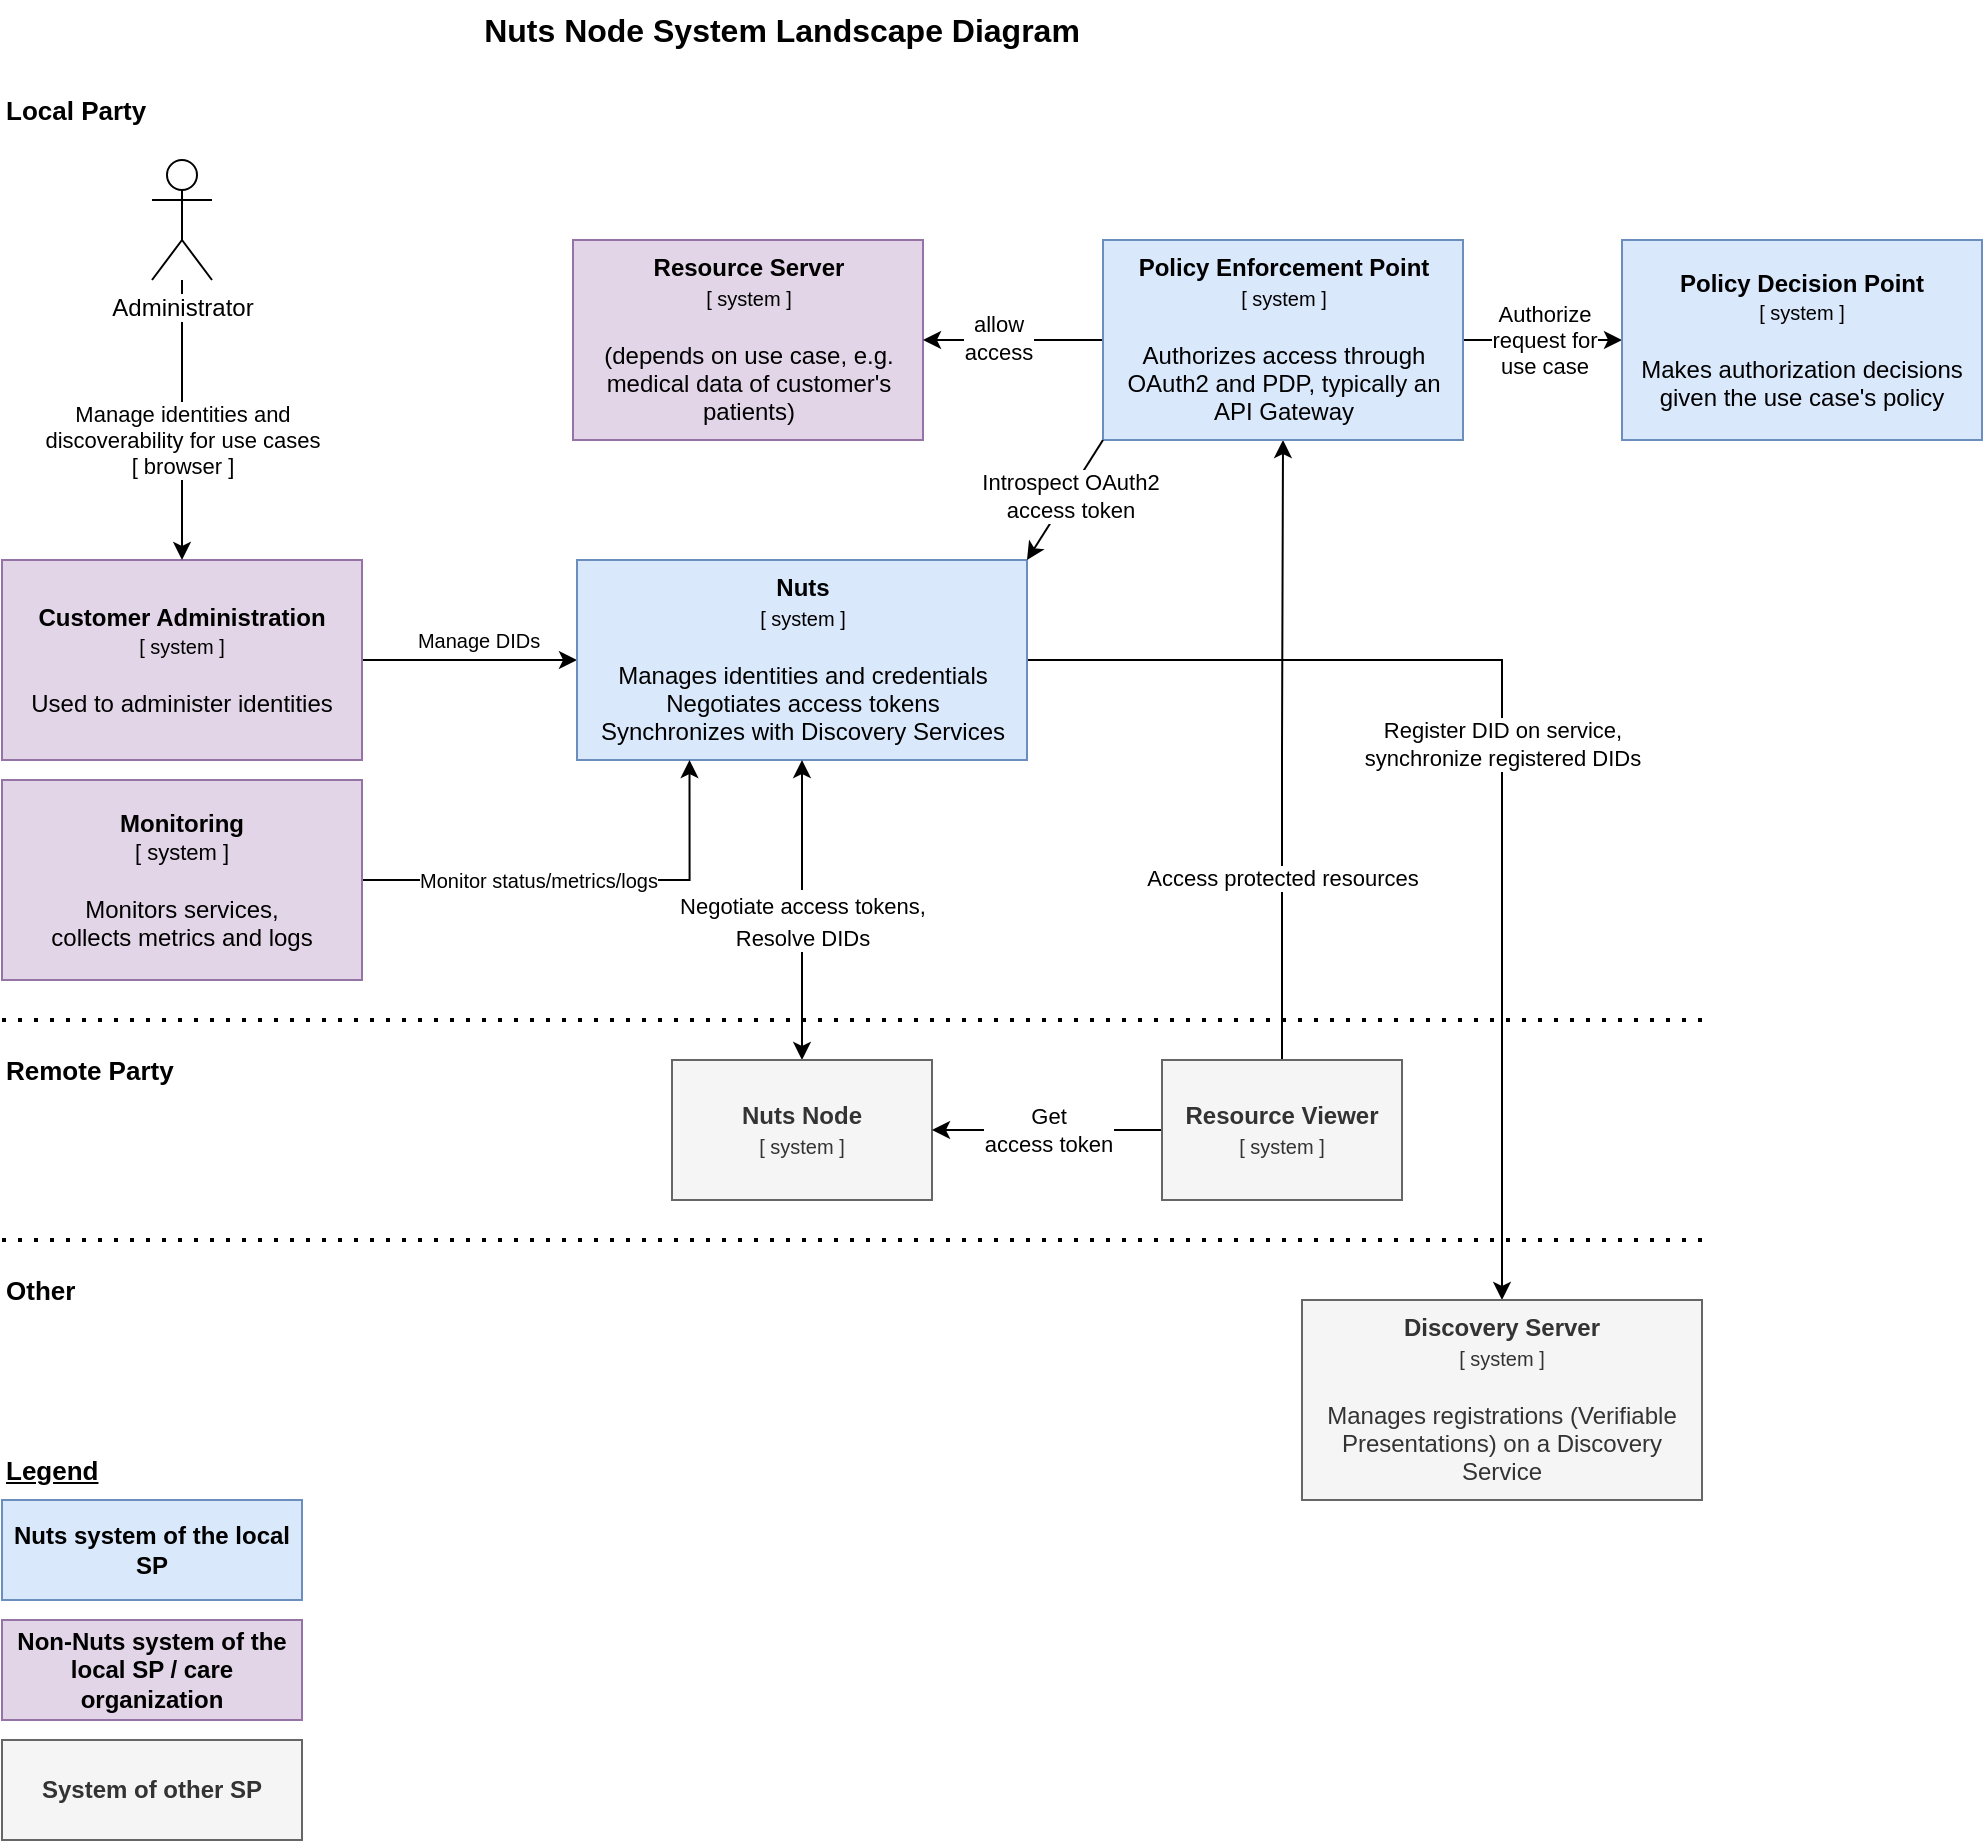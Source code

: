 <mxfile version="24.0.4" type="device" pages="2">
  <diagram id="RsEBuL2j2FxcC2xUAIOb" name="System Landscape Diagram">
    <mxGraphModel dx="1474" dy="1214" grid="1" gridSize="10" guides="1" tooltips="1" connect="1" arrows="1" fold="1" page="1" pageScale="1" pageWidth="827" pageHeight="1169" math="0" shadow="0">
      <root>
        <mxCell id="0" />
        <mxCell id="1" parent="0" />
        <mxCell id="nZr1s_xvxv8HGBcKXtdm-15" value="Manage DIDs" style="edgeStyle=orthogonalEdgeStyle;rounded=0;orthogonalLoop=1;jettySize=auto;html=1;fontSize=10;entryX=0;entryY=0.5;entryDx=0;entryDy=0;" parent="1" source="nZr1s_xvxv8HGBcKXtdm-5" target="nZr1s_xvxv8HGBcKXtdm-13" edge="1">
          <mxGeometry x="0.077" y="10" relative="1" as="geometry">
            <mxPoint x="290" y="340" as="targetPoint" />
            <mxPoint as="offset" />
          </mxGeometry>
        </mxCell>
        <mxCell id="nZr1s_xvxv8HGBcKXtdm-5" value="&lt;b&gt;Customer Administration&lt;br&gt;&lt;/b&gt;&lt;font style=&quot;font-size: 10px;&quot;&gt;[ system ]&lt;/font&gt;&lt;br&gt;&lt;br&gt;Used to administer identities" style="rounded=0;whiteSpace=wrap;html=1;fillColor=#e1d5e7;strokeColor=#9673a6;" parent="1" vertex="1">
          <mxGeometry x="30" y="290" width="180" height="100" as="geometry" />
        </mxCell>
        <mxCell id="WfkWgWw-5861kOZeiU1g-2" value="Register DID on service,&lt;div&gt;synchronize registered DIDs&lt;/div&gt;" style="edgeStyle=orthogonalEdgeStyle;rounded=0;orthogonalLoop=1;jettySize=auto;html=1;entryX=0.5;entryY=0;entryDx=0;entryDy=0;" edge="1" parent="1" source="nZr1s_xvxv8HGBcKXtdm-13" target="nxW3UQs6Lxfz1vIE0hKA-1">
          <mxGeometry relative="1" as="geometry">
            <mxPoint x="675" y="340" as="targetPoint" />
          </mxGeometry>
        </mxCell>
        <mxCell id="nZr1s_xvxv8HGBcKXtdm-13" value="&lt;b&gt;Nuts&lt;br&gt;&lt;/b&gt;&lt;font style=&quot;font-size: 10px;&quot;&gt;[ system ]&lt;/font&gt;&lt;br&gt;&lt;br&gt;Manages identities and credentials&lt;div&gt;Negotiates access tokens&lt;/div&gt;&lt;div&gt;Synchronizes with Discovery Services&lt;/div&gt;" style="rounded=0;whiteSpace=wrap;html=1;fillColor=#dae8fc;strokeColor=#6c8ebf;" parent="1" vertex="1">
          <mxGeometry x="317.5" y="290" width="225" height="100" as="geometry" />
        </mxCell>
        <mxCell id="nZr1s_xvxv8HGBcKXtdm-16" value="&lt;font style=&quot;&quot;&gt;&lt;b&gt;Resource Server&lt;br&gt;&lt;/b&gt;&lt;/font&gt;&lt;font style=&quot;font-size: 10px;&quot;&gt;[ system ]&lt;/font&gt;&lt;br&gt;&lt;br&gt;(depends on use case, e.g. medical data of customer&#39;s patients)" style="rounded=0;whiteSpace=wrap;html=1;fillColor=#e1d5e7;strokeColor=#9673a6;" parent="1" vertex="1">
          <mxGeometry x="315.5" y="130" width="175" height="100" as="geometry" />
        </mxCell>
        <mxCell id="nZr1s_xvxv8HGBcKXtdm-25" value="" style="edgeStyle=orthogonalEdgeStyle;rounded=0;orthogonalLoop=1;jettySize=auto;html=1;fontSize=10;entryX=0.5;entryY=0;entryDx=0;entryDy=0;" parent="1" source="nZr1s_xvxv8HGBcKXtdm-22" target="nZr1s_xvxv8HGBcKXtdm-5" edge="1">
          <mxGeometry relative="1" as="geometry">
            <mxPoint x="115" y="230" as="targetPoint" />
          </mxGeometry>
        </mxCell>
        <mxCell id="nZr1s_xvxv8HGBcKXtdm-26" value="&lt;font style=&quot;font-size: 11px;&quot;&gt;Manage identities and&lt;div style=&quot;font-size: 10px;&quot;&gt;&lt;font style=&quot;font-size: 11px;&quot;&gt;discoverability for use cases&lt;br&gt;[ browser ]&lt;/font&gt;&lt;/div&gt;&lt;/font&gt;" style="edgeLabel;html=1;align=center;verticalAlign=middle;resizable=0;points=[];fontSize=10;" parent="nZr1s_xvxv8HGBcKXtdm-25" vertex="1" connectable="0">
          <mxGeometry x="-0.086" y="2" relative="1" as="geometry">
            <mxPoint x="-2" y="16" as="offset" />
          </mxGeometry>
        </mxCell>
        <mxCell id="nZr1s_xvxv8HGBcKXtdm-22" value="&lt;span style=&quot;background-color: rgb(255, 255, 255);&quot;&gt;Administrator&lt;br&gt;&lt;/span&gt;" style="shape=umlActor;verticalLabelPosition=bottom;verticalAlign=top;html=1;outlineConnect=0;" parent="1" vertex="1">
          <mxGeometry x="105" y="90" width="30" height="60" as="geometry" />
        </mxCell>
        <mxCell id="nZr1s_xvxv8HGBcKXtdm-28" value="Local Party" style="text;html=1;strokeColor=none;fillColor=none;align=left;verticalAlign=middle;whiteSpace=wrap;rounded=0;dashed=1;fontSize=13;fontStyle=1" parent="1" vertex="1">
          <mxGeometry x="30" y="50" width="180" height="30" as="geometry" />
        </mxCell>
        <mxCell id="nZr1s_xvxv8HGBcKXtdm-35" value="&lt;span style=&quot;font-size: 11px;&quot;&gt;Access protected resources&lt;/span&gt;" style="edgeStyle=orthogonalEdgeStyle;rounded=0;orthogonalLoop=1;jettySize=auto;html=1;fontSize=10;exitX=0.5;exitY=0;exitDx=0;exitDy=0;" parent="1" source="nZr1s_xvxv8HGBcKXtdm-38" target="Q3GsZa3JKKng3efH_Hw1-3" edge="1">
          <mxGeometry x="-0.412" relative="1" as="geometry">
            <mxPoint x="690" y="490" as="targetPoint" />
            <mxPoint as="offset" />
            <mxPoint x="840" y="520" as="sourcePoint" />
          </mxGeometry>
        </mxCell>
        <mxCell id="nZr1s_xvxv8HGBcKXtdm-46" value="&lt;span style=&quot;font-size: 11px;&quot;&gt;Negotiate access tokens,&lt;/span&gt;&lt;div&gt;&lt;span style=&quot;font-size: 11px;&quot;&gt;Resolve DIDs&lt;/span&gt;&lt;/div&gt;" style="edgeStyle=orthogonalEdgeStyle;rounded=0;orthogonalLoop=1;jettySize=auto;html=1;fontSize=13;entryX=0.5;entryY=1;entryDx=0;entryDy=0;startArrow=classic;startFill=1;" parent="1" source="nZr1s_xvxv8HGBcKXtdm-37" target="nZr1s_xvxv8HGBcKXtdm-13" edge="1">
          <mxGeometry x="-0.067" relative="1" as="geometry">
            <mxPoint x="430" y="450" as="targetPoint" />
            <mxPoint as="offset" />
          </mxGeometry>
        </mxCell>
        <mxCell id="nZr1s_xvxv8HGBcKXtdm-37" value="&lt;b&gt;Nuts Node&lt;br&gt;&lt;/b&gt;&lt;font style=&quot;font-size: 10px;&quot;&gt;[ system ]&lt;/font&gt;" style="rounded=0;whiteSpace=wrap;html=1;fillColor=#f5f5f5;strokeColor=#666666;fontColor=#333333;" parent="1" vertex="1">
          <mxGeometry x="365" y="540" width="130" height="70" as="geometry" />
        </mxCell>
        <mxCell id="Q3GsZa3JKKng3efH_Hw1-5" value="Get&lt;div&gt;access token&lt;/div&gt;" style="edgeStyle=orthogonalEdgeStyle;rounded=0;orthogonalLoop=1;jettySize=auto;html=1;" edge="1" parent="1" source="nZr1s_xvxv8HGBcKXtdm-38" target="nZr1s_xvxv8HGBcKXtdm-37">
          <mxGeometry relative="1" as="geometry" />
        </mxCell>
        <mxCell id="nZr1s_xvxv8HGBcKXtdm-38" value="&lt;font style=&quot;&quot;&gt;&lt;b&gt;Resource Viewer&lt;br&gt;&lt;/b&gt;&lt;/font&gt;&lt;font style=&quot;font-size: 10px;&quot;&gt;[ system ]&lt;/font&gt;" style="rounded=0;whiteSpace=wrap;html=1;fillColor=#f5f5f5;strokeColor=#666666;fontColor=#333333;" parent="1" vertex="1">
          <mxGeometry x="610" y="540" width="120" height="70" as="geometry" />
        </mxCell>
        <mxCell id="nZr1s_xvxv8HGBcKXtdm-43" value="Remote Party" style="text;html=1;strokeColor=none;fillColor=none;align=left;verticalAlign=middle;whiteSpace=wrap;rounded=0;dashed=1;fontSize=13;fontStyle=1" parent="1" vertex="1">
          <mxGeometry x="30" y="530" width="220" height="30" as="geometry" />
        </mxCell>
        <mxCell id="nZr1s_xvxv8HGBcKXtdm-47" value="" style="endArrow=none;dashed=1;html=1;dashPattern=1 3;strokeWidth=2;rounded=0;fontSize=13;" parent="1" edge="1">
          <mxGeometry width="50" height="50" relative="1" as="geometry">
            <mxPoint x="30" y="520" as="sourcePoint" />
            <mxPoint x="880" y="520" as="targetPoint" />
          </mxGeometry>
        </mxCell>
        <mxCell id="nZr1s_xvxv8HGBcKXtdm-50" value="&lt;b&gt;System of other SP&lt;/b&gt;" style="rounded=0;whiteSpace=wrap;html=1;fillColor=#f5f5f5;strokeColor=#666666;fontColor=#333333;" parent="1" vertex="1">
          <mxGeometry x="30" y="880" width="150" height="50" as="geometry" />
        </mxCell>
        <mxCell id="nZr1s_xvxv8HGBcKXtdm-51" value="Legend" style="text;html=1;strokeColor=none;fillColor=none;align=left;verticalAlign=middle;whiteSpace=wrap;rounded=0;dashed=1;fontSize=13;fontStyle=5" parent="1" vertex="1">
          <mxGeometry x="30" y="730" width="140" height="30" as="geometry" />
        </mxCell>
        <mxCell id="nZr1s_xvxv8HGBcKXtdm-53" value="&lt;b&gt;Non-Nuts system of the local SP / care organization&lt;/b&gt;" style="rounded=0;whiteSpace=wrap;html=1;fillColor=#e1d5e7;strokeColor=#9673a6;" parent="1" vertex="1">
          <mxGeometry x="30" y="820" width="150" height="50" as="geometry" />
        </mxCell>
        <mxCell id="7HOEhPl6AeZOWrZ2KhyJ-1" value="&lt;b&gt;Nuts system of the local SP&lt;/b&gt;" style="rounded=0;whiteSpace=wrap;html=1;fillColor=#dae8fc;strokeColor=#6c8ebf;" parent="1" vertex="1">
          <mxGeometry x="30" y="760" width="150" height="50" as="geometry" />
        </mxCell>
        <mxCell id="I-DHWrx8JUp1F3W_3w0v-1" value="&lt;b&gt;Nuts Node System Landscape Diagram&lt;/b&gt;" style="text;html=1;strokeColor=none;fillColor=none;align=center;verticalAlign=middle;whiteSpace=wrap;rounded=0;fontSize=16;" parent="1" vertex="1">
          <mxGeometry x="200" y="10" width="440" height="30" as="geometry" />
        </mxCell>
        <mxCell id="TUtzicrxZ2ia3vebERb_-4" value="" style="edgeStyle=orthogonalEdgeStyle;rounded=0;jumpStyle=arc;orthogonalLoop=1;jettySize=auto;html=1;fontSize=10;strokeWidth=1;entryX=0.25;entryY=1;entryDx=0;entryDy=0;" parent="1" source="lqj40UPQKe0FeM-HE5OF-1" target="nZr1s_xvxv8HGBcKXtdm-13" edge="1">
          <mxGeometry relative="1" as="geometry">
            <mxPoint x="320" y="450" as="targetPoint" />
          </mxGeometry>
        </mxCell>
        <mxCell id="TUtzicrxZ2ia3vebERb_-5" value="Monitor status/metrics/logs" style="edgeLabel;html=1;align=center;verticalAlign=middle;resizable=0;points=[];fontSize=10;" parent="TUtzicrxZ2ia3vebERb_-4" vertex="1" connectable="0">
          <mxGeometry x="-0.22" relative="1" as="geometry">
            <mxPoint as="offset" />
          </mxGeometry>
        </mxCell>
        <mxCell id="lqj40UPQKe0FeM-HE5OF-1" value="&lt;b&gt;Monitoring&lt;br&gt;&lt;/b&gt;&lt;font style=&quot;font-size: 11px;&quot;&gt;&lt;font style=&quot;font-size: 11px;&quot;&gt;[ system ]&lt;/font&gt;&lt;br&gt;&lt;/font&gt;&lt;br&gt;Monitors services,&lt;br&gt;collects metrics and logs" style="rounded=0;whiteSpace=wrap;html=1;fillColor=#e1d5e7;strokeColor=#9673a6;" parent="1" vertex="1">
          <mxGeometry x="30" y="400" width="180" height="100" as="geometry" />
        </mxCell>
        <mxCell id="Q3GsZa3JKKng3efH_Hw1-4" value="" style="edgeStyle=orthogonalEdgeStyle;rounded=0;orthogonalLoop=1;jettySize=auto;html=1;entryX=1;entryY=0.5;entryDx=0;entryDy=0;" edge="1" parent="1" source="Q3GsZa3JKKng3efH_Hw1-3" target="nZr1s_xvxv8HGBcKXtdm-16">
          <mxGeometry relative="1" as="geometry" />
        </mxCell>
        <mxCell id="QaRcAgpuvo49QnjbLQMJ-8" value="allow&lt;div&gt;access&lt;/div&gt;" style="edgeLabel;html=1;align=center;verticalAlign=middle;resizable=0;points=[];" vertex="1" connectable="0" parent="Q3GsZa3JKKng3efH_Hw1-4">
          <mxGeometry x="0.178" y="-1" relative="1" as="geometry">
            <mxPoint as="offset" />
          </mxGeometry>
        </mxCell>
        <mxCell id="QaRcAgpuvo49QnjbLQMJ-12" value="Authorize&lt;div&gt;request for&lt;/div&gt;&lt;div&gt;use case&lt;/div&gt;" style="edgeStyle=orthogonalEdgeStyle;rounded=0;orthogonalLoop=1;jettySize=auto;html=1;" edge="1" parent="1" source="Q3GsZa3JKKng3efH_Hw1-3" target="QaRcAgpuvo49QnjbLQMJ-7">
          <mxGeometry relative="1" as="geometry" />
        </mxCell>
        <mxCell id="Q3GsZa3JKKng3efH_Hw1-3" value="&lt;font style=&quot;&quot;&gt;&lt;b&gt;Policy Enforcement Point&lt;/b&gt;&lt;/font&gt;&lt;div&gt;&lt;font style=&quot;font-size: 10px;&quot;&gt;[ system ]&lt;/font&gt;&lt;br&gt;&lt;br&gt;Authorizes access through OAuth2 and PDP, typically an API Gateway&lt;/div&gt;" style="rounded=0;whiteSpace=wrap;html=1;fillColor=#dae8fc;strokeColor=#6c8ebf;" vertex="1" parent="1">
          <mxGeometry x="580.5" y="130" width="180" height="100" as="geometry" />
        </mxCell>
        <mxCell id="nxW3UQs6Lxfz1vIE0hKA-1" value="&lt;font style=&quot;&quot;&gt;&lt;b&gt;Discovery Server&lt;br&gt;&lt;/b&gt;&lt;/font&gt;&lt;font style=&quot;font-size: 10px;&quot;&gt;[ system ]&lt;/font&gt;&lt;div&gt;&lt;font style=&quot;font-size: 10px;&quot;&gt;&lt;br&gt;&lt;/font&gt;&lt;/div&gt;&lt;div&gt;&lt;font style=&quot;font-size: 10px;&quot;&gt;&lt;span style=&quot;font-size: 12px;&quot;&gt;Manages registrations (Verifiable Presentations) on a Discovery Service&lt;/span&gt;&lt;br&gt;&lt;/font&gt;&lt;/div&gt;" style="rounded=0;whiteSpace=wrap;html=1;fillColor=#f5f5f5;strokeColor=#666666;fontColor=#333333;" vertex="1" parent="1">
          <mxGeometry x="680" y="660" width="200" height="100" as="geometry" />
        </mxCell>
        <mxCell id="QaRcAgpuvo49QnjbLQMJ-5" value="Other" style="text;html=1;strokeColor=none;fillColor=none;align=left;verticalAlign=middle;whiteSpace=wrap;rounded=0;dashed=1;fontSize=13;fontStyle=1" vertex="1" parent="1">
          <mxGeometry x="30" y="640" width="220" height="30" as="geometry" />
        </mxCell>
        <mxCell id="QaRcAgpuvo49QnjbLQMJ-6" value="" style="endArrow=none;dashed=1;html=1;dashPattern=1 3;strokeWidth=2;rounded=0;fontSize=13;" edge="1" parent="1">
          <mxGeometry width="50" height="50" relative="1" as="geometry">
            <mxPoint x="30" y="630" as="sourcePoint" />
            <mxPoint x="880" y="630" as="targetPoint" />
          </mxGeometry>
        </mxCell>
        <mxCell id="QaRcAgpuvo49QnjbLQMJ-7" value="&lt;font style=&quot;&quot;&gt;&lt;b&gt;Policy Decision Point&lt;/b&gt;&lt;/font&gt;&lt;div&gt;&lt;font style=&quot;font-size: 10px;&quot;&gt;[ system ]&lt;/font&gt;&lt;br&gt;&lt;br&gt;Makes authorization decisions given the use case&#39;s policy&lt;/div&gt;" style="rounded=0;whiteSpace=wrap;html=1;fillColor=#dae8fc;strokeColor=#6c8ebf;" vertex="1" parent="1">
          <mxGeometry x="840" y="130" width="180" height="100" as="geometry" />
        </mxCell>
        <mxCell id="QaRcAgpuvo49QnjbLQMJ-10" value="" style="endArrow=classic;html=1;rounded=0;entryX=1;entryY=0;entryDx=0;entryDy=0;exitX=0;exitY=1;exitDx=0;exitDy=0;" edge="1" parent="1" source="Q3GsZa3JKKng3efH_Hw1-3" target="nZr1s_xvxv8HGBcKXtdm-13">
          <mxGeometry width="50" height="50" relative="1" as="geometry">
            <mxPoint x="680" y="310" as="sourcePoint" />
            <mxPoint x="600" y="270" as="targetPoint" />
          </mxGeometry>
        </mxCell>
        <mxCell id="QaRcAgpuvo49QnjbLQMJ-11" value="Introspect OAuth2&lt;div&gt;access token&lt;/div&gt;" style="edgeLabel;html=1;align=center;verticalAlign=middle;resizable=0;points=[];" vertex="1" connectable="0" parent="QaRcAgpuvo49QnjbLQMJ-10">
          <mxGeometry x="-0.085" y="1" relative="1" as="geometry">
            <mxPoint as="offset" />
          </mxGeometry>
        </mxCell>
      </root>
    </mxGraphModel>
  </diagram>
  <diagram id="V-6K89S_kqe5WIdJ8vyh" name="Container Diagram">
    <mxGraphModel dx="1474" dy="1214" grid="1" gridSize="10" guides="1" tooltips="1" connect="1" arrows="1" fold="1" page="1" pageScale="1" pageWidth="827" pageHeight="1169" math="0" shadow="0">
      <root>
        <mxCell id="0" />
        <mxCell id="1" parent="0" />
        <mxCell id="x2Qut-l0ZhKx_QRdccFG-1" value="&lt;font style=&quot;font-size: 11px;&quot;&gt;Manage DIDs&lt;br&gt;[ HTTP: :8081 ]&lt;/font&gt;" style="edgeStyle=orthogonalEdgeStyle;rounded=0;orthogonalLoop=1;jettySize=auto;html=1;fontSize=10;entryX=0.002;entryY=0.1;entryDx=0;entryDy=0;entryPerimeter=0;" parent="1" source="x2Qut-l0ZhKx_QRdccFG-2" target="x2Qut-l0ZhKx_QRdccFG-8" edge="1">
          <mxGeometry relative="1" as="geometry">
            <mxPoint x="290" y="613" as="targetPoint" />
          </mxGeometry>
        </mxCell>
        <mxCell id="x2Qut-l0ZhKx_QRdccFG-2" value="&lt;b&gt;Administration&lt;br&gt;&lt;/b&gt;&lt;font style=&quot;font-size: 11px;&quot;&gt;&lt;font style=&quot;font-size: 11px;&quot;&gt;[ system ]&lt;/font&gt;&lt;br&gt;&lt;/font&gt;&lt;br&gt;Used to administer identities" style="rounded=0;whiteSpace=wrap;html=1;fillColor=#e1d5e7;strokeColor=#9673a6;" parent="1" vertex="1">
          <mxGeometry x="25" y="523" width="180" height="100" as="geometry" />
        </mxCell>
        <mxCell id="ehPlBRrDmDGYRuR8fdLt-12" value="" style="edgeStyle=orthogonalEdgeStyle;rounded=0;orthogonalLoop=1;jettySize=auto;html=1;fontSize=11;strokeWidth=1;exitX=0.119;exitY=1.03;exitDx=0;exitDy=0;entryX=0.5;entryY=0;entryDx=0;entryDy=0;entryPerimeter=0;exitPerimeter=0;" parent="1" source="x2Qut-l0ZhKx_QRdccFG-8" target="_RRxC_tLSVQTTaB8x7Jw-8" edge="1">
          <mxGeometry relative="1" as="geometry">
            <mxPoint x="465" y="663" as="sourcePoint" />
          </mxGeometry>
        </mxCell>
        <mxCell id="IOCf1MQmqLf0axdGfr9W-4" value="Store/use private keys of &lt;br&gt;DID documents&lt;br&gt;[ HTTP ]" style="edgeStyle=orthogonalEdgeStyle;rounded=0;jumpStyle=arc;orthogonalLoop=1;jettySize=auto;html=1;fontSize=10;startArrow=none;startFill=0;strokeWidth=1;exitX=0.519;exitY=1.02;exitDx=0;exitDy=0;exitPerimeter=0;entryX=0.5;entryY=0;entryDx=0;entryDy=0;entryPerimeter=0;" parent="1" source="x2Qut-l0ZhKx_QRdccFG-8" target="IOCf1MQmqLf0axdGfr9W-2" edge="1">
          <mxGeometry x="0.176" relative="1" as="geometry">
            <mxPoint x="535" y="743" as="targetPoint" />
            <mxPoint as="offset" />
            <Array as="points">
              <mxPoint x="558" y="693" />
              <mxPoint x="559" y="693" />
            </Array>
          </mxGeometry>
        </mxCell>
        <mxCell id="nRIUPZkFJP7h9maNa5DA-3" style="edgeStyle=orthogonalEdgeStyle;rounded=0;jumpStyle=arc;orthogonalLoop=1;jettySize=auto;html=1;fontSize=11;startArrow=none;startFill=0;strokeWidth=1;exitX=0.902;exitY=0.995;exitDx=0;exitDy=0;exitPerimeter=0;entryX=0.25;entryY=0;entryDx=0;entryDy=0;" parent="1" source="x2Qut-l0ZhKx_QRdccFG-8" target="O-EjuFgS05vvKBtpSWUI-1" edge="1">
          <mxGeometry relative="1" as="geometry" />
        </mxCell>
        <mxCell id="nRIUPZkFJP7h9maNa5DA-4" value="OAuth2 flows,&lt;div&gt;DID resolving&lt;br&gt;[ HTTPS ]&lt;/div&gt;" style="edgeLabel;html=1;align=center;verticalAlign=middle;resizable=0;points=[];fontSize=11;" parent="nRIUPZkFJP7h9maNa5DA-3" vertex="1" connectable="0">
          <mxGeometry x="-0.174" y="3" relative="1" as="geometry">
            <mxPoint x="-11" y="-9" as="offset" />
          </mxGeometry>
        </mxCell>
        <mxCell id="kTtKYcXZKeHEBj9DDNKn-14" value="Register DID on service,&lt;div&gt;synchronize registered DIDs&lt;/div&gt;" style="edgeStyle=orthogonalEdgeStyle;rounded=0;orthogonalLoop=1;jettySize=auto;html=1;entryX=0;entryY=0.5;entryDx=0;entryDy=0;" edge="1" parent="1" source="x2Qut-l0ZhKx_QRdccFG-8" target="kTtKYcXZKeHEBj9DDNKn-7">
          <mxGeometry relative="1" as="geometry">
            <mxPoint x="1060" y="460" as="targetPoint" />
          </mxGeometry>
        </mxCell>
        <mxCell id="x2Qut-l0ZhKx_QRdccFG-8" value="&lt;b&gt;Nuts Node&lt;br&gt;&lt;/b&gt;&lt;font style=&quot;font-size: 11px;&quot;&gt;&lt;font style=&quot;font-size: 11px;&quot;&gt;[ docker ]&lt;/font&gt;&lt;br&gt;&lt;/font&gt;&lt;br&gt;Manages identities and credentials&lt;div&gt;Negotiates access tokens&lt;/div&gt;&lt;div&gt;Synchronizes with Discovery Services&lt;br&gt;&lt;/div&gt;" style="rounded=0;whiteSpace=wrap;html=1;fillColor=#dae8fc;strokeColor=#6c8ebf;" parent="1" vertex="1">
          <mxGeometry x="340" y="563" width="420" height="100" as="geometry" />
        </mxCell>
        <mxCell id="x2Qut-l0ZhKx_QRdccFG-11" value="&lt;font style=&quot;&quot;&gt;&lt;b&gt;Resource Server&lt;br&gt;&lt;/b&gt;&lt;/font&gt;&lt;font style=&quot;font-size: 11px;&quot;&gt;&lt;font style=&quot;font-size: 11px;&quot;&gt;[ system ]&lt;/font&gt;&lt;br&gt;&lt;/font&gt;&lt;br&gt;(depends on use case, e.g. medical data of customer&#39;s patients)" style="rounded=0;whiteSpace=wrap;html=1;fillColor=#e1d5e7;strokeColor=#9673a6;" parent="1" vertex="1">
          <mxGeometry x="344" y="440" width="180" height="100" as="geometry" />
        </mxCell>
        <mxCell id="x2Qut-l0ZhKx_QRdccFG-12" value="" style="edgeStyle=orthogonalEdgeStyle;rounded=0;orthogonalLoop=1;jettySize=auto;html=1;fontSize=10;entryX=0.5;entryY=0;entryDx=0;entryDy=0;" parent="1" source="x2Qut-l0ZhKx_QRdccFG-14" target="x2Qut-l0ZhKx_QRdccFG-2" edge="1">
          <mxGeometry relative="1" as="geometry">
            <mxPoint x="115" y="220" as="targetPoint" />
          </mxGeometry>
        </mxCell>
        <mxCell id="x2Qut-l0ZhKx_QRdccFG-13" value="&lt;font style=&quot;font-size: 11px;&quot;&gt;Manage identities and&lt;/font&gt;&lt;div&gt;&lt;font style=&quot;font-size: 11px;&quot;&gt;discoverability for use cases&lt;br&gt;[ browser ]&lt;br&gt;&lt;/font&gt;&lt;/div&gt;" style="edgeLabel;html=1;align=center;verticalAlign=middle;resizable=0;points=[];fontSize=10;" parent="x2Qut-l0ZhKx_QRdccFG-12" vertex="1" connectable="0">
          <mxGeometry x="-0.086" y="2" relative="1" as="geometry">
            <mxPoint x="-2" y="16" as="offset" />
          </mxGeometry>
        </mxCell>
        <mxCell id="x2Qut-l0ZhKx_QRdccFG-15" value="Local Party" style="text;html=1;strokeColor=none;fillColor=none;align=left;verticalAlign=middle;whiteSpace=wrap;rounded=0;dashed=1;fontSize=13;fontStyle=1" parent="1" vertex="1">
          <mxGeometry x="11.5" y="69" width="180" height="30" as="geometry" />
        </mxCell>
        <mxCell id="x2Qut-l0ZhKx_QRdccFG-14" value="&lt;span style=&quot;background-color: rgb(255, 255, 255);&quot;&gt;Administrator&lt;br&gt;&lt;/span&gt;" style="shape=umlActor;verticalLabelPosition=bottom;verticalAlign=top;html=1;outlineConnect=0;fillColor=default;" parent="1" vertex="1">
          <mxGeometry x="100" y="140" width="30" height="60" as="geometry" />
        </mxCell>
        <mxCell id="dxS8jxl4kUl2gUgPd0Wk-8" value="OAuth2 flows, DID resolving&lt;br&gt;[ HTTPS ]" style="edgeStyle=orthogonalEdgeStyle;rounded=0;orthogonalLoop=1;jettySize=auto;html=1;fontSize=11;strokeWidth=2;jumpStyle=arc;jumpSize=11;fillColor=#e51400;strokeColor=#B20000;exitX=0.75;exitY=0;exitDx=0;exitDy=0;entryX=1;entryY=0.75;entryDx=0;entryDy=0;" parent="1" source="O-EjuFgS05vvKBtpSWUI-1" target="ehPlBRrDmDGYRuR8fdLt-5" edge="1">
          <mxGeometry x="0.653" relative="1" as="geometry">
            <mxPoint x="1041.25" y="1049.5" as="sourcePoint" />
            <mxPoint x="1010" y="439.5" as="targetPoint" />
            <mxPoint as="offset" />
          </mxGeometry>
        </mxCell>
        <mxCell id="O-EjuFgS05vvKBtpSWUI-1" value="&lt;b&gt;Nuts Node&lt;br&gt;&lt;/b&gt;&lt;font style=&quot;font-size: 10px;&quot;&gt;[ system ]&lt;/font&gt;" style="rounded=0;whiteSpace=wrap;html=1;fillColor=#f5f5f5;strokeColor=#666666;fontColor=#333333;" parent="1" vertex="1">
          <mxGeometry x="690" y="950" width="135" height="60" as="geometry" />
        </mxCell>
        <mxCell id="_RRxC_tLSVQTTaB8x7Jw-1" value="&lt;b&gt;System of other SP / External system&lt;/b&gt;" style="rounded=0;whiteSpace=wrap;html=1;fillColor=#f5f5f5;strokeColor=#666666;fontColor=#333333;" parent="1" vertex="1">
          <mxGeometry x="25" y="1050" width="150" height="50" as="geometry" />
        </mxCell>
        <mxCell id="_RRxC_tLSVQTTaB8x7Jw-2" value="Legend" style="text;html=1;strokeColor=none;fillColor=none;align=left;verticalAlign=middle;whiteSpace=wrap;rounded=0;dashed=1;fontSize=13;fontStyle=5" parent="1" vertex="1">
          <mxGeometry x="25" y="900" width="140" height="30" as="geometry" />
        </mxCell>
        <mxCell id="_RRxC_tLSVQTTaB8x7Jw-3" value="&lt;b&gt;Non-Nuts system of the local SP&lt;/b&gt;" style="rounded=0;whiteSpace=wrap;html=1;fillColor=#e1d5e7;strokeColor=#9673a6;" parent="1" vertex="1">
          <mxGeometry x="25" y="990" width="150" height="50" as="geometry" />
        </mxCell>
        <mxCell id="_RRxC_tLSVQTTaB8x7Jw-4" value="&lt;b&gt;Nuts system of the local SP&lt;/b&gt;" style="rounded=0;whiteSpace=wrap;html=1;fillColor=#dae8fc;strokeColor=#6c8ebf;" parent="1" vertex="1">
          <mxGeometry x="25" y="930" width="150" height="50" as="geometry" />
        </mxCell>
        <mxCell id="_RRxC_tLSVQTTaB8x7Jw-8" value="Data storage&lt;br&gt;&lt;span style=&quot;font-weight: normal; font-size: 11px;&quot;&gt;[ SQL database ]&lt;/span&gt;&lt;br&gt;&lt;span style=&quot;font-size: 12px; font-weight: 400;&quot;&gt;Stores DIDs, and VCs&lt;/span&gt;" style="shape=cylinder3;whiteSpace=wrap;html=1;boundedLbl=1;backgroundOutline=1;size=15;fontSize=13;fillColor=#dae8fc;strokeColor=#6c8ebf;fontStyle=1" parent="1" vertex="1">
          <mxGeometry x="315" y="734" width="150" height="79" as="geometry" />
        </mxCell>
        <mxCell id="_RRxC_tLSVQTTaB8x7Jw-9" value="&lt;b&gt;Nuts Node Container Diagram&lt;br&gt;&lt;/b&gt;" style="text;html=1;strokeColor=none;fillColor=none;align=center;verticalAlign=middle;whiteSpace=wrap;rounded=0;fontSize=16;" parent="1" vertex="1">
          <mxGeometry x="194" y="10" width="440" height="30" as="geometry" />
        </mxCell>
        <mxCell id="ehPlBRrDmDGYRuR8fdLt-4" value="&lt;font style=&quot;font-size: 11px;&quot;&gt;Monitor node status&lt;br&gt;[ HTTP: :8081/status]&lt;br&gt;&lt;/font&gt;" style="edgeStyle=orthogonalEdgeStyle;rounded=0;orthogonalLoop=1;jettySize=auto;html=1;fontSize=15;strokeWidth=1;entryX=-0.005;entryY=0.39;entryDx=0;entryDy=0;exitX=1.005;exitY=0.139;exitDx=0;exitDy=0;exitPerimeter=0;entryPerimeter=0;" parent="1" source="ehPlBRrDmDGYRuR8fdLt-3" target="x2Qut-l0ZhKx_QRdccFG-8" edge="1">
          <mxGeometry relative="1" as="geometry" />
        </mxCell>
        <mxCell id="ehPlBRrDmDGYRuR8fdLt-3" value="&lt;b&gt;Monitoring&lt;br&gt;&lt;/b&gt;&lt;font style=&quot;font-size: 11px;&quot;&gt;[ system ]&lt;br&gt;&lt;/font&gt;&lt;br&gt;Monitors services,&lt;br&gt;collects metrics and logs" style="rounded=0;whiteSpace=wrap;html=1;fillColor=#e1d5e7;strokeColor=#9673a6;" parent="1" vertex="1">
          <mxGeometry x="25" y="633" width="180" height="85" as="geometry" />
        </mxCell>
        <mxCell id="dxS8jxl4kUl2gUgPd0Wk-2" value="" style="edgeStyle=orthogonalEdgeStyle;rounded=0;orthogonalLoop=1;jettySize=auto;html=1;fontSize=12;strokeWidth=1;exitX=0.5;exitY=1;exitDx=0;exitDy=0;entryX=0.75;entryY=0;entryDx=0;entryDy=0;" parent="1" source="ehPlBRrDmDGYRuR8fdLt-5" target="x2Qut-l0ZhKx_QRdccFG-8" edge="1">
          <mxGeometry relative="1" as="geometry" />
        </mxCell>
        <mxCell id="dxS8jxl4kUl2gUgPd0Wk-3" value="&lt;font style=&quot;font-size: 11px;&quot;&gt;Proxy&lt;br&gt;[ HTTP:8080 ]&lt;/font&gt;" style="edgeLabel;html=1;align=center;verticalAlign=middle;resizable=0;points=[];fontSize=12;" parent="dxS8jxl4kUl2gUgPd0Wk-2" vertex="1" connectable="0">
          <mxGeometry x="-0.088" y="1" relative="1" as="geometry">
            <mxPoint as="offset" />
          </mxGeometry>
        </mxCell>
        <mxCell id="fuF0RcqsqV7eixx_joqQ-8" value="" style="edgeStyle=orthogonalEdgeStyle;rounded=0;orthogonalLoop=1;jettySize=auto;html=1;" edge="1" parent="1" source="ehPlBRrDmDGYRuR8fdLt-5" target="fuF0RcqsqV7eixx_joqQ-7">
          <mxGeometry relative="1" as="geometry" />
        </mxCell>
        <mxCell id="fuF0RcqsqV7eixx_joqQ-9" value="Authorize&lt;div&gt;request for&lt;/div&gt;&lt;div&gt;use case&lt;/div&gt;" style="edgeLabel;html=1;align=center;verticalAlign=middle;resizable=0;points=[];" vertex="1" connectable="0" parent="fuF0RcqsqV7eixx_joqQ-8">
          <mxGeometry x="-0.2" y="1" relative="1" as="geometry">
            <mxPoint as="offset" />
          </mxGeometry>
        </mxCell>
        <mxCell id="ehPlBRrDmDGYRuR8fdLt-5" value="&lt;font style=&quot;&quot;&gt;&lt;b&gt;Proxy / Policy Enforcement Point&lt;/b&gt;&lt;/font&gt;&lt;div&gt;&lt;font style=&quot;font-size: 11px;&quot;&gt;&lt;font style=&quot;font-size: 11px;&quot;&gt;[ NGINX / HAproxy / APISIX / etc ]&lt;/font&gt;&lt;br&gt;&lt;/font&gt;&lt;br&gt;Gateway for:&lt;div&gt;- accessing Nuts Node from the outside&lt;/div&gt;&lt;div&gt;- manageas access to Resource Server&lt;/div&gt;&lt;div&gt;&lt;br&gt;&lt;/div&gt;&lt;div&gt;Terminates TLS&lt;/div&gt;&lt;/div&gt;" style="rounded=0;whiteSpace=wrap;html=1;fillColor=#dae8fc;strokeColor=#6c8ebf;" parent="1" vertex="1">
          <mxGeometry x="540" y="250" width="220" height="120" as="geometry" />
        </mxCell>
        <mxCell id="uDHW2id99aylv9dnx3-l-1" value="&lt;font style=&quot;font-size: 11px;&quot;&gt;Collect metrics&lt;br&gt;[ HTTP: :8081/metrics]&lt;br&gt;&lt;/font&gt;" style="edgeStyle=orthogonalEdgeStyle;rounded=0;orthogonalLoop=1;jettySize=auto;html=1;fontSize=15;strokeWidth=1;exitX=1;exitY=0.75;exitDx=0;exitDy=0;entryX=-0.007;entryY=0.87;entryDx=0;entryDy=0;entryPerimeter=0;" parent="1" source="ehPlBRrDmDGYRuR8fdLt-3" target="x2Qut-l0ZhKx_QRdccFG-8" edge="1">
          <mxGeometry x="-0.007" relative="1" as="geometry">
            <mxPoint x="215" y="738" as="sourcePoint" />
            <mxPoint x="360" y="683" as="targetPoint" />
            <mxPoint as="offset" />
          </mxGeometry>
        </mxCell>
        <mxCell id="KLxqLItcgrM7DC0CsMkn-3" value="" style="edgeStyle=orthogonalEdgeStyle;rounded=0;orthogonalLoop=1;jettySize=auto;html=1;startArrow=none;exitX=1;exitY=0.5;exitDx=0;exitDy=0;entryX=1;entryY=0.5;entryDx=0;entryDy=0;" parent="1" source="KLxqLItcgrM7DC0CsMkn-1" target="ehPlBRrDmDGYRuR8fdLt-5" edge="1">
          <mxGeometry relative="1" as="geometry">
            <mxPoint x="992.5" y="850" as="sourcePoint" />
            <mxPoint x="1040" y="350" as="targetPoint" />
          </mxGeometry>
        </mxCell>
        <mxCell id="Rffyl1ibUIpWuX3uxQtP-1" value="Access protected resources" style="edgeLabel;html=1;align=center;verticalAlign=middle;resizable=0;points=[];" parent="KLxqLItcgrM7DC0CsMkn-3" vertex="1" connectable="0">
          <mxGeometry x="0.102" y="-3" relative="1" as="geometry">
            <mxPoint x="-3" y="-286" as="offset" />
          </mxGeometry>
        </mxCell>
        <mxCell id="JOqEdcKxVY7kOjAuLzO5-1" value="" style="endArrow=none;dashed=1;html=1;dashPattern=1 3;strokeWidth=2;rounded=0;fontSize=13;" parent="1" edge="1">
          <mxGeometry width="50" height="50" relative="1" as="geometry">
            <mxPoint x="12.5" y="880" as="sourcePoint" />
            <mxPoint x="1092.5" y="880" as="targetPoint" />
          </mxGeometry>
        </mxCell>
        <mxCell id="kTtKYcXZKeHEBj9DDNKn-8" value="" style="edgeStyle=orthogonalEdgeStyle;rounded=0;orthogonalLoop=1;jettySize=auto;html=1;exitX=0.5;exitY=0;exitDx=0;exitDy=0;" edge="1" parent="1" source="KLxqLItcgrM7DC0CsMkn-1" target="O-EjuFgS05vvKBtpSWUI-1">
          <mxGeometry relative="1" as="geometry">
            <mxPoint x="900" y="1000" as="sourcePoint" />
          </mxGeometry>
        </mxCell>
        <mxCell id="kTtKYcXZKeHEBj9DDNKn-9" value="get OAuth2&lt;div&gt;access token&lt;/div&gt;" style="edgeLabel;html=1;align=center;verticalAlign=middle;resizable=0;points=[];" vertex="1" connectable="0" parent="kTtKYcXZKeHEBj9DDNKn-8">
          <mxGeometry x="-0.143" y="-1" relative="1" as="geometry">
            <mxPoint as="offset" />
          </mxGeometry>
        </mxCell>
        <mxCell id="KLxqLItcgrM7DC0CsMkn-1" value="&lt;font style=&quot;&quot;&gt;&lt;b&gt;Resource Viewer&lt;br&gt;&lt;/b&gt;&lt;/font&gt;&lt;font style=&quot;font-size: 10px;&quot;&gt;[ system ]&lt;/font&gt;" style="rounded=0;whiteSpace=wrap;html=1;fillColor=#f5f5f5;strokeColor=#666666;fontColor=#333333;" parent="1" vertex="1">
          <mxGeometry x="680" y="1060" width="160" height="70" as="geometry" />
        </mxCell>
        <mxCell id="IOCf1MQmqLf0axdGfr9W-2" value="Private Key Storage&lt;br&gt;&lt;span style=&quot;font-weight: normal; font-size: 11px;&quot;&gt;[ vault ]&lt;/span&gt;&lt;br&gt;&lt;font style=&quot;font-size: 12px;&quot;&gt;&lt;span style=&quot;font-weight: normal;&quot;&gt;S&lt;/span&gt;&lt;span style=&quot;font-weight: normal;&quot;&gt;torage of private keys&lt;/span&gt;&lt;/font&gt;" style="shape=cylinder3;whiteSpace=wrap;html=1;boundedLbl=1;backgroundOutline=1;size=15;fontSize=13;fillColor=#e1d5e7;strokeColor=#9673a6;fontStyle=1" parent="1" vertex="1">
          <mxGeometry x="484" y="734" width="150" height="80" as="geometry" />
        </mxCell>
        <mxCell id="u5o7FcwqiVioV4mDeCkN-1" value="External, incoming call" style="edgeStyle=orthogonalEdgeStyle;rounded=0;orthogonalLoop=1;jettySize=auto;html=1;fillColor=#e51400;strokeColor=#B20000;strokeWidth=2;" parent="1" edge="1">
          <mxGeometry x="-0.057" relative="1" as="geometry">
            <mxPoint x="25" y="1130" as="targetPoint" />
            <mxPoint as="offset" />
            <mxPoint x="173.5" y="1130" as="sourcePoint" />
          </mxGeometry>
        </mxCell>
        <mxCell id="u5o7FcwqiVioV4mDeCkN-2" value="&lt;font style=&quot;font-size: 11px;&quot;&gt;Internal or outgoing call&lt;/font&gt;" style="edgeStyle=orthogonalEdgeStyle;rounded=0;jumpStyle=arc;orthogonalLoop=1;jettySize=auto;html=1;fontSize=10;strokeWidth=1;" parent="1" edge="1">
          <mxGeometry x="-0.067" relative="1" as="geometry">
            <mxPoint x="173.5" y="1156" as="sourcePoint" />
            <mxPoint x="23.5" y="1156" as="targetPoint" />
            <mxPoint as="offset" />
          </mxGeometry>
        </mxCell>
        <mxCell id="r1Tt2wERg0TToz4Et71T-1" value="Remote Party" style="text;html=1;strokeColor=none;fillColor=none;align=left;verticalAlign=middle;whiteSpace=wrap;rounded=0;dashed=1;fontSize=13;fontStyle=1" parent="1" vertex="1">
          <mxGeometry x="840" y="880" width="90" height="30" as="geometry" />
        </mxCell>
        <mxCell id="fuF0RcqsqV7eixx_joqQ-7" value="&lt;font style=&quot;&quot;&gt;&lt;b&gt;Policy Decision Point&lt;br&gt;&lt;/b&gt;&lt;/font&gt;&lt;font style=&quot;font-size: 11px;&quot;&gt;&lt;font style=&quot;font-size: 11px;&quot;&gt;[ e.g. Open Policy Agent ]&lt;/font&gt;&lt;br&gt;&lt;/font&gt;&lt;div&gt;&lt;br&gt;&lt;/div&gt;&lt;div&gt;Authorizes access to Resource Server&lt;/div&gt;&lt;div&gt;&lt;br&gt;&lt;/div&gt;&lt;div&gt;(depends on use case)&lt;/div&gt;" style="rounded=0;whiteSpace=wrap;html=1;fillColor=#dae8fc;strokeColor=#6c8ebf;" vertex="1" parent="1">
          <mxGeometry x="326" y="250" width="139" height="120" as="geometry" />
        </mxCell>
        <mxCell id="kTtKYcXZKeHEBj9DDNKn-2" value="" style="edgeStyle=orthogonalEdgeStyle;rounded=0;orthogonalLoop=1;jettySize=auto;html=1;" edge="1" parent="1" source="kTtKYcXZKeHEBj9DDNKn-1" target="fuF0RcqsqV7eixx_joqQ-7">
          <mxGeometry relative="1" as="geometry" />
        </mxCell>
        <mxCell id="kTtKYcXZKeHEBj9DDNKn-1" value="Authz policies (static or dynamic)" style="shape=note;whiteSpace=wrap;html=1;backgroundOutline=1;darkOpacity=0.05;" vertex="1" parent="1">
          <mxGeometry x="180" y="265" width="107" height="90" as="geometry" />
        </mxCell>
        <mxCell id="kTtKYcXZKeHEBj9DDNKn-5" style="edgeStyle=orthogonalEdgeStyle;rounded=0;jumpStyle=arc;orthogonalLoop=1;jettySize=auto;html=1;fontSize=11;startArrow=none;startFill=0;strokeWidth=1;exitX=0.25;exitY=1;exitDx=0;exitDy=0;entryX=0.5;entryY=0;entryDx=0;entryDy=0;" edge="1" parent="1" source="ehPlBRrDmDGYRuR8fdLt-5" target="x2Qut-l0ZhKx_QRdccFG-11">
          <mxGeometry relative="1" as="geometry">
            <mxPoint x="1080" y="30" as="sourcePoint" />
            <mxPoint x="1020" y="380" as="targetPoint" />
          </mxGeometry>
        </mxCell>
        <mxCell id="kTtKYcXZKeHEBj9DDNKn-6" value="Proxy" style="edgeLabel;html=1;align=center;verticalAlign=middle;resizable=0;points=[];fontSize=11;" vertex="1" connectable="0" parent="kTtKYcXZKeHEBj9DDNKn-5">
          <mxGeometry x="-0.174" y="3" relative="1" as="geometry">
            <mxPoint x="-11" y="-8" as="offset" />
          </mxGeometry>
        </mxCell>
        <mxCell id="kTtKYcXZKeHEBj9DDNKn-7" value="&lt;b&gt;Discovery Server&lt;br&gt;&lt;/b&gt;&lt;font style=&quot;font-size: 10px;&quot;&gt;[ Nuts Node ]&lt;/font&gt;&lt;div&gt;&lt;font style=&quot;font-size: 10px;&quot;&gt;&lt;br&gt;&lt;/font&gt;&lt;/div&gt;&lt;div&gt;Manages registrations (Verifiable Presentations) on a Discovery Service&lt;/div&gt;" style="rounded=0;whiteSpace=wrap;html=1;fillColor=#f5f5f5;strokeColor=#666666;fontColor=#333333;" vertex="1" parent="1">
          <mxGeometry x="970" y="558" width="190" height="110" as="geometry" />
        </mxCell>
      </root>
    </mxGraphModel>
  </diagram>
</mxfile>
